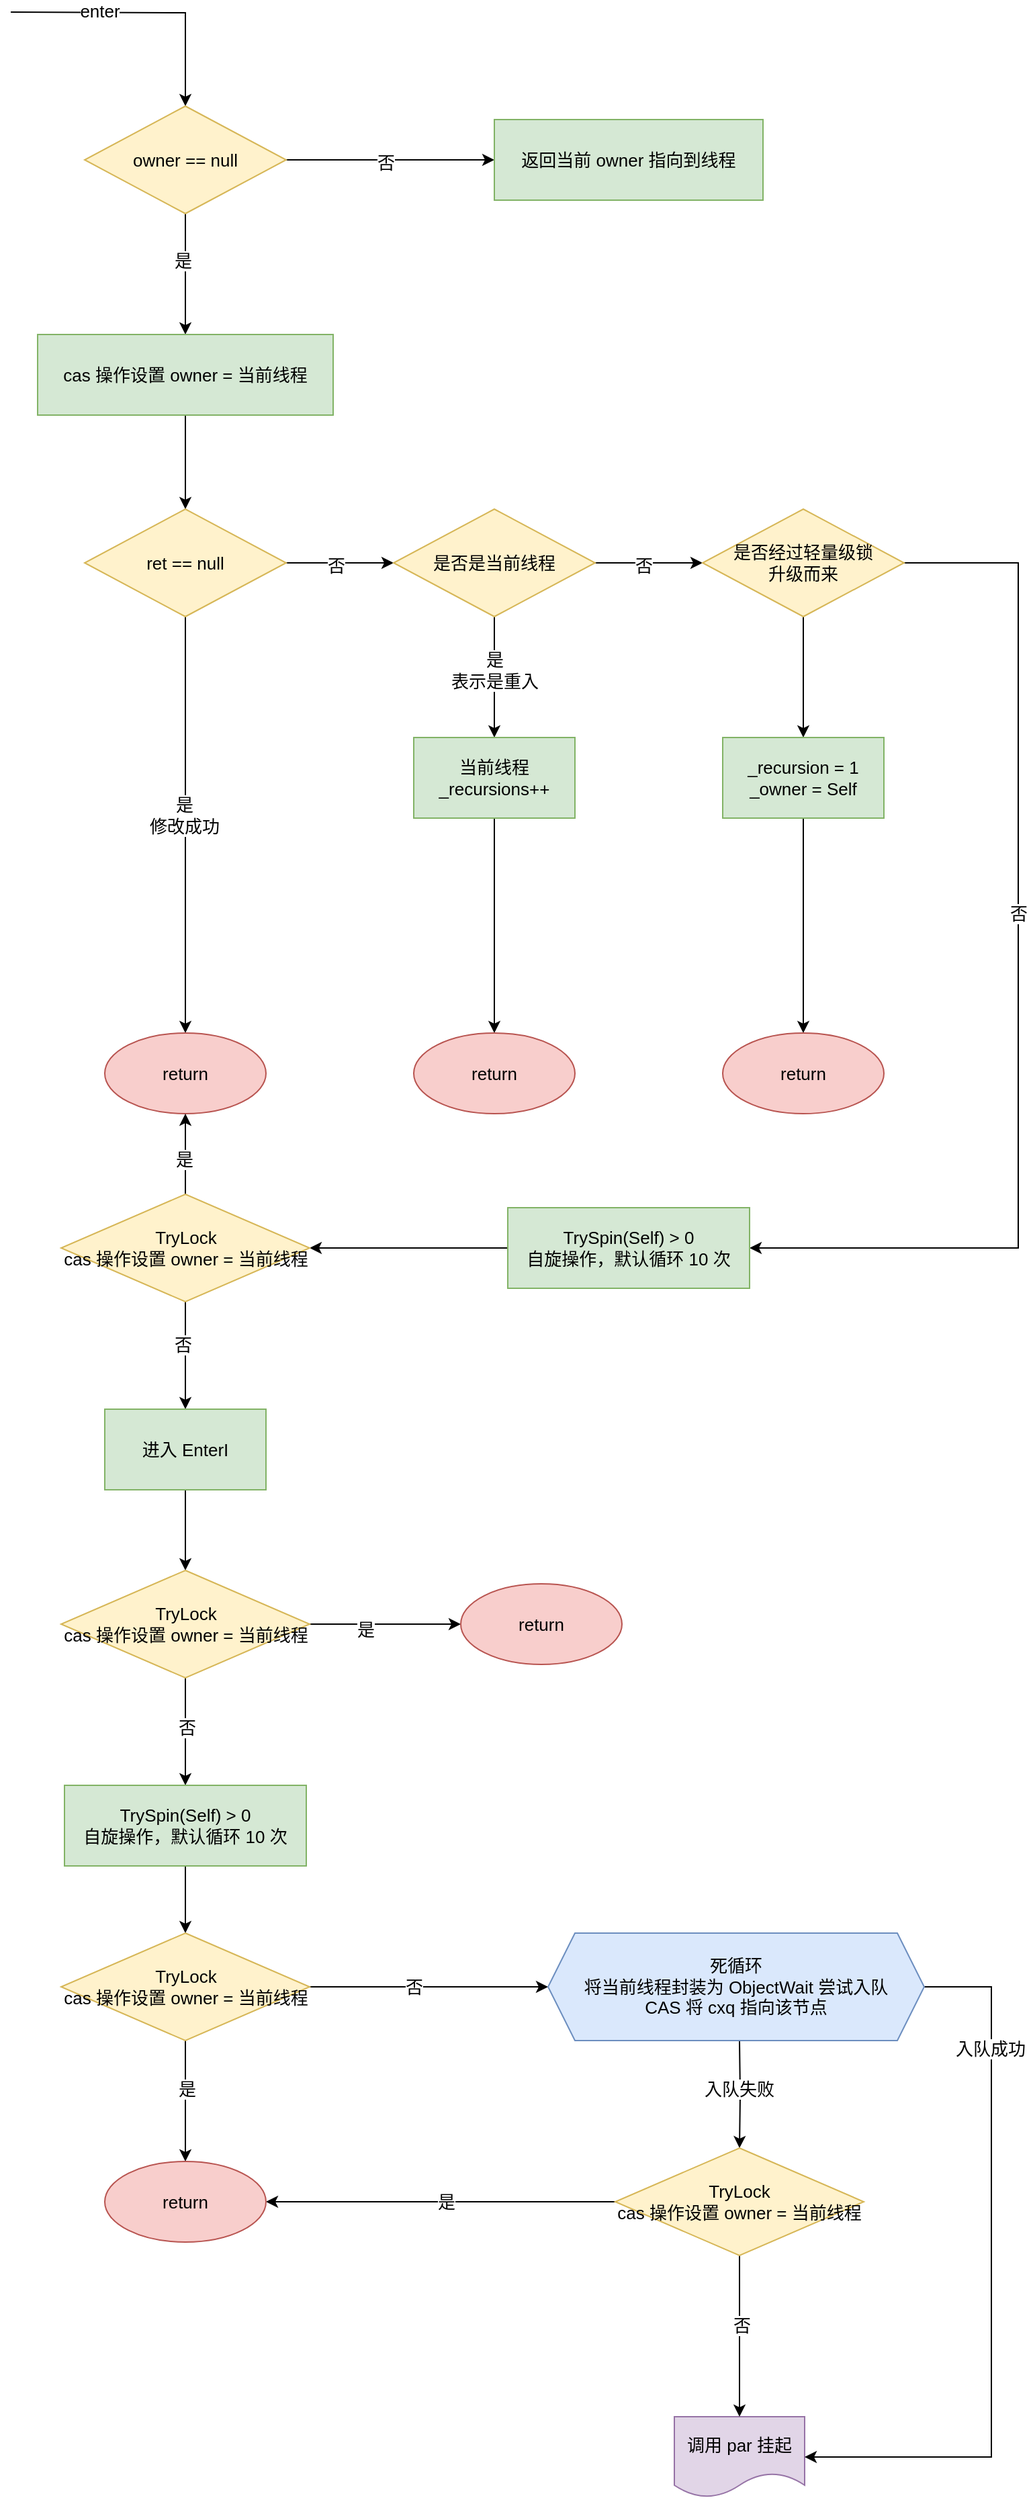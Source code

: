 <mxfile version="20.6.2" type="github">
  <diagram id="VyU8XYKOleGl__aWGSRd" name="第 1 页">
    <mxGraphModel dx="1186" dy="733" grid="1" gridSize="10" guides="1" tooltips="1" connect="1" arrows="1" fold="1" page="1" pageScale="1" pageWidth="827" pageHeight="1169" math="0" shadow="0">
      <root>
        <mxCell id="0" />
        <mxCell id="1" parent="0" />
        <mxCell id="Ho8h_6Hgs806xJqop72o-6" value="" style="edgeStyle=orthogonalEdgeStyle;rounded=0;orthogonalLoop=1;jettySize=auto;html=1;labelBackgroundColor=none;fontSize=13;fontColor=#000000;startArrow=none;startFill=0;endArrow=classic;endFill=1;exitX=0.5;exitY=1;exitDx=0;exitDy=0;" edge="1" parent="1" source="Ho8h_6Hgs806xJqop72o-34" target="Ho8h_6Hgs806xJqop72o-5">
          <mxGeometry relative="1" as="geometry">
            <mxPoint x="250" y="290" as="sourcePoint" />
          </mxGeometry>
        </mxCell>
        <mxCell id="Ho8h_6Hgs806xJqop72o-7" value="是" style="edgeLabel;html=1;align=center;verticalAlign=middle;resizable=0;points=[];fontSize=13;fontColor=#000000;" vertex="1" connectable="0" parent="Ho8h_6Hgs806xJqop72o-6">
          <mxGeometry x="-0.222" y="-2" relative="1" as="geometry">
            <mxPoint as="offset" />
          </mxGeometry>
        </mxCell>
        <mxCell id="Ho8h_6Hgs806xJqop72o-8" style="edgeStyle=orthogonalEdgeStyle;rounded=0;orthogonalLoop=1;jettySize=auto;html=1;exitX=1;exitY=0.5;exitDx=0;exitDy=0;labelBackgroundColor=none;fontSize=13;fontColor=#000000;startArrow=none;startFill=0;endArrow=classic;endFill=1;" edge="1" parent="1" source="Ho8h_6Hgs806xJqop72o-34" target="Ho8h_6Hgs806xJqop72o-3">
          <mxGeometry relative="1" as="geometry">
            <mxPoint x="340" y="250" as="sourcePoint" />
          </mxGeometry>
        </mxCell>
        <mxCell id="Ho8h_6Hgs806xJqop72o-9" value="否" style="edgeLabel;html=1;align=center;verticalAlign=middle;resizable=0;points=[];fontSize=13;fontColor=#000000;" vertex="1" connectable="0" parent="Ho8h_6Hgs806xJqop72o-8">
          <mxGeometry x="-0.043" y="-2" relative="1" as="geometry">
            <mxPoint as="offset" />
          </mxGeometry>
        </mxCell>
        <mxCell id="Ho8h_6Hgs806xJqop72o-2" value="" style="endArrow=classic;html=1;rounded=0;labelBackgroundColor=none;fontSize=13;fontColor=#000000;entryX=0.5;entryY=0;entryDx=0;entryDy=0;edgeStyle=orthogonalEdgeStyle;" edge="1" parent="1" target="Ho8h_6Hgs806xJqop72o-34">
          <mxGeometry x="-0.3" y="10" width="50" height="50" relative="1" as="geometry">
            <mxPoint x="120" y="140" as="sourcePoint" />
            <mxPoint x="250" y="210" as="targetPoint" />
            <mxPoint as="offset" />
          </mxGeometry>
        </mxCell>
        <mxCell id="Ho8h_6Hgs806xJqop72o-10" value="enter" style="edgeLabel;html=1;align=center;verticalAlign=middle;resizable=0;points=[];fontSize=13;fontColor=#000000;" vertex="1" connectable="0" parent="Ho8h_6Hgs806xJqop72o-2">
          <mxGeometry x="-0.41" y="-3" relative="1" as="geometry">
            <mxPoint x="7" y="-4" as="offset" />
          </mxGeometry>
        </mxCell>
        <mxCell id="Ho8h_6Hgs806xJqop72o-3" value="返回当前 owner 指向到线程" style="whiteSpace=wrap;html=1;fontSize=13;fillColor=#d5e8d4;labelBackgroundColor=none;strokeColor=#82b366;" vertex="1" parent="1">
          <mxGeometry x="480" y="220" width="200" height="60" as="geometry" />
        </mxCell>
        <mxCell id="Ho8h_6Hgs806xJqop72o-12" value="" style="edgeStyle=orthogonalEdgeStyle;rounded=0;orthogonalLoop=1;jettySize=auto;html=1;labelBackgroundColor=none;fontSize=13;fontColor=#000000;startArrow=none;startFill=0;endArrow=classic;endFill=1;" edge="1" parent="1" source="Ho8h_6Hgs806xJqop72o-5" target="Ho8h_6Hgs806xJqop72o-11">
          <mxGeometry relative="1" as="geometry" />
        </mxCell>
        <mxCell id="Ho8h_6Hgs806xJqop72o-5" value="cas 操作设置 owner = 当前线程" style="whiteSpace=wrap;html=1;fontSize=13;fillColor=#d5e8d4;labelBackgroundColor=none;strokeColor=#82b366;" vertex="1" parent="1">
          <mxGeometry x="140" y="380" width="220" height="60" as="geometry" />
        </mxCell>
        <mxCell id="Ho8h_6Hgs806xJqop72o-16" value="" style="edgeStyle=orthogonalEdgeStyle;rounded=0;orthogonalLoop=1;jettySize=auto;html=1;labelBackgroundColor=none;fontSize=13;fontColor=#000000;startArrow=none;startFill=0;endArrow=classic;endFill=1;" edge="1" parent="1" source="Ho8h_6Hgs806xJqop72o-11" target="Ho8h_6Hgs806xJqop72o-15">
          <mxGeometry relative="1" as="geometry" />
        </mxCell>
        <mxCell id="Ho8h_6Hgs806xJqop72o-17" value="是&lt;br&gt;修改成功" style="edgeLabel;html=1;align=center;verticalAlign=middle;resizable=0;points=[];fontSize=13;fontColor=#000000;" vertex="1" connectable="0" parent="Ho8h_6Hgs806xJqop72o-16">
          <mxGeometry x="-0.044" y="-1" relative="1" as="geometry">
            <mxPoint as="offset" />
          </mxGeometry>
        </mxCell>
        <mxCell id="Ho8h_6Hgs806xJqop72o-20" style="edgeStyle=orthogonalEdgeStyle;rounded=0;orthogonalLoop=1;jettySize=auto;html=1;exitX=1;exitY=0.5;exitDx=0;exitDy=0;labelBackgroundColor=none;fontSize=13;fontColor=#000000;startArrow=none;startFill=0;endArrow=classic;endFill=1;" edge="1" parent="1" source="Ho8h_6Hgs806xJqop72o-11" target="Ho8h_6Hgs806xJqop72o-18">
          <mxGeometry relative="1" as="geometry" />
        </mxCell>
        <mxCell id="Ho8h_6Hgs806xJqop72o-21" value="否" style="edgeLabel;html=1;align=center;verticalAlign=middle;resizable=0;points=[];fontSize=13;fontColor=#000000;" vertex="1" connectable="0" parent="Ho8h_6Hgs806xJqop72o-20">
          <mxGeometry x="-0.075" y="-2" relative="1" as="geometry">
            <mxPoint as="offset" />
          </mxGeometry>
        </mxCell>
        <mxCell id="Ho8h_6Hgs806xJqop72o-11" value="ret == null" style="rhombus;whiteSpace=wrap;html=1;fontSize=13;fillColor=#fff2cc;labelBackgroundColor=none;strokeColor=#d6b656;" vertex="1" parent="1">
          <mxGeometry x="175" y="510" width="150" height="80" as="geometry" />
        </mxCell>
        <mxCell id="Ho8h_6Hgs806xJqop72o-15" value="return" style="ellipse;whiteSpace=wrap;html=1;fontSize=13;fillColor=#f8cecc;labelBackgroundColor=none;strokeColor=#b85450;" vertex="1" parent="1">
          <mxGeometry x="190" y="900" width="120" height="60" as="geometry" />
        </mxCell>
        <mxCell id="Ho8h_6Hgs806xJqop72o-25" style="edgeStyle=orthogonalEdgeStyle;rounded=0;orthogonalLoop=1;jettySize=auto;html=1;exitX=0.5;exitY=1;exitDx=0;exitDy=0;entryX=0.5;entryY=0;entryDx=0;entryDy=0;labelBackgroundColor=none;fontSize=13;fontColor=#000000;startArrow=none;startFill=0;endArrow=classic;endFill=1;" edge="1" parent="1" source="Ho8h_6Hgs806xJqop72o-18" target="Ho8h_6Hgs806xJqop72o-24">
          <mxGeometry relative="1" as="geometry" />
        </mxCell>
        <mxCell id="Ho8h_6Hgs806xJqop72o-28" value="是&lt;br&gt;表示是重入" style="edgeLabel;html=1;align=center;verticalAlign=middle;resizable=0;points=[];fontSize=13;fontColor=#000000;" vertex="1" connectable="0" parent="Ho8h_6Hgs806xJqop72o-25">
          <mxGeometry x="-0.111" relative="1" as="geometry">
            <mxPoint as="offset" />
          </mxGeometry>
        </mxCell>
        <mxCell id="Ho8h_6Hgs806xJqop72o-30" value="" style="edgeStyle=orthogonalEdgeStyle;rounded=0;orthogonalLoop=1;jettySize=auto;html=1;labelBackgroundColor=none;fontSize=13;fontColor=#000000;startArrow=none;startFill=0;endArrow=classic;endFill=1;" edge="1" parent="1" source="Ho8h_6Hgs806xJqop72o-18" target="Ho8h_6Hgs806xJqop72o-29">
          <mxGeometry relative="1" as="geometry" />
        </mxCell>
        <mxCell id="Ho8h_6Hgs806xJqop72o-31" value="否" style="edgeLabel;html=1;align=center;verticalAlign=middle;resizable=0;points=[];fontSize=13;fontColor=#000000;" vertex="1" connectable="0" parent="Ho8h_6Hgs806xJqop72o-30">
          <mxGeometry x="-0.1" y="-2" relative="1" as="geometry">
            <mxPoint as="offset" />
          </mxGeometry>
        </mxCell>
        <mxCell id="Ho8h_6Hgs806xJqop72o-18" value="是否是当前线程" style="rhombus;whiteSpace=wrap;html=1;fontSize=13;fillColor=#fff2cc;labelBackgroundColor=none;strokeColor=#d6b656;" vertex="1" parent="1">
          <mxGeometry x="405" y="510" width="150" height="80" as="geometry" />
        </mxCell>
        <mxCell id="Ho8h_6Hgs806xJqop72o-89" style="edgeStyle=orthogonalEdgeStyle;rounded=0;orthogonalLoop=1;jettySize=auto;html=1;exitX=0.5;exitY=1;exitDx=0;exitDy=0;entryX=0.5;entryY=0;entryDx=0;entryDy=0;labelBackgroundColor=none;fontSize=13;fontColor=#000000;startArrow=none;startFill=0;endArrow=classic;endFill=1;" edge="1" parent="1" source="Ho8h_6Hgs806xJqop72o-24" target="Ho8h_6Hgs806xJqop72o-88">
          <mxGeometry relative="1" as="geometry" />
        </mxCell>
        <mxCell id="Ho8h_6Hgs806xJqop72o-24" value="当前线程 _recursions++" style="whiteSpace=wrap;html=1;fontSize=13;fillColor=#d5e8d4;labelBackgroundColor=none;strokeColor=#82b366;" vertex="1" parent="1">
          <mxGeometry x="420" y="680" width="120" height="60" as="geometry" />
        </mxCell>
        <mxCell id="Ho8h_6Hgs806xJqop72o-33" value="" style="edgeStyle=orthogonalEdgeStyle;rounded=0;orthogonalLoop=1;jettySize=auto;html=1;labelBackgroundColor=none;fontSize=13;fontColor=#000000;startArrow=none;startFill=0;endArrow=classic;endFill=1;" edge="1" parent="1" source="Ho8h_6Hgs806xJqop72o-29" target="Ho8h_6Hgs806xJqop72o-32">
          <mxGeometry relative="1" as="geometry" />
        </mxCell>
        <mxCell id="Ho8h_6Hgs806xJqop72o-36" style="edgeStyle=orthogonalEdgeStyle;rounded=0;orthogonalLoop=1;jettySize=auto;html=1;exitX=1;exitY=0.5;exitDx=0;exitDy=0;labelBackgroundColor=none;fontSize=13;fontColor=#000000;startArrow=none;startFill=0;endArrow=classic;endFill=1;entryX=1;entryY=0.5;entryDx=0;entryDy=0;" edge="1" parent="1" source="Ho8h_6Hgs806xJqop72o-29" target="Ho8h_6Hgs806xJqop72o-49">
          <mxGeometry relative="1" as="geometry">
            <mxPoint x="680" y="1060" as="targetPoint" />
            <Array as="points">
              <mxPoint x="870" y="550" />
              <mxPoint x="870" y="1060" />
              <mxPoint x="720" y="1060" />
            </Array>
          </mxGeometry>
        </mxCell>
        <mxCell id="Ho8h_6Hgs806xJqop72o-39" value="否" style="edgeLabel;html=1;align=center;verticalAlign=middle;resizable=0;points=[];fontSize=13;fontColor=#000000;" vertex="1" connectable="0" parent="Ho8h_6Hgs806xJqop72o-36">
          <mxGeometry x="-0.131" relative="1" as="geometry">
            <mxPoint as="offset" />
          </mxGeometry>
        </mxCell>
        <mxCell id="Ho8h_6Hgs806xJqop72o-29" value="是否经过轻量级锁&lt;br&gt;升级而来" style="rhombus;whiteSpace=wrap;html=1;fontSize=13;fillColor=#fff2cc;labelBackgroundColor=none;strokeColor=#d6b656;" vertex="1" parent="1">
          <mxGeometry x="635" y="510" width="150" height="80" as="geometry" />
        </mxCell>
        <mxCell id="Ho8h_6Hgs806xJqop72o-91" value="" style="edgeStyle=orthogonalEdgeStyle;rounded=0;orthogonalLoop=1;jettySize=auto;html=1;labelBackgroundColor=none;fontSize=13;fontColor=#000000;startArrow=none;startFill=0;endArrow=classic;endFill=1;" edge="1" parent="1" source="Ho8h_6Hgs806xJqop72o-32" target="Ho8h_6Hgs806xJqop72o-90">
          <mxGeometry relative="1" as="geometry" />
        </mxCell>
        <mxCell id="Ho8h_6Hgs806xJqop72o-32" value="_recursion = 1&lt;br&gt;_owner = Self" style="whiteSpace=wrap;html=1;fontSize=13;fillColor=#d5e8d4;labelBackgroundColor=none;strokeColor=#82b366;" vertex="1" parent="1">
          <mxGeometry x="650" y="680" width="120" height="60" as="geometry" />
        </mxCell>
        <mxCell id="Ho8h_6Hgs806xJqop72o-34" value="owner == null" style="rhombus;whiteSpace=wrap;html=1;fontSize=13;fillColor=#fff2cc;labelBackgroundColor=none;strokeColor=#d6b656;" vertex="1" parent="1">
          <mxGeometry x="175" y="210" width="150" height="80" as="geometry" />
        </mxCell>
        <mxCell id="Ho8h_6Hgs806xJqop72o-44" value="" style="edgeStyle=orthogonalEdgeStyle;rounded=0;orthogonalLoop=1;jettySize=auto;html=1;labelBackgroundColor=none;fontSize=13;fontColor=#000000;startArrow=none;startFill=0;endArrow=classic;endFill=1;exitX=0;exitY=0.5;exitDx=0;exitDy=0;entryX=1;entryY=0.5;entryDx=0;entryDy=0;" edge="1" parent="1" source="Ho8h_6Hgs806xJqop72o-49" target="Ho8h_6Hgs806xJqop72o-51">
          <mxGeometry relative="1" as="geometry">
            <mxPoint x="530" y="1060" as="sourcePoint" />
            <mxPoint x="358.75" y="1060" as="targetPoint" />
          </mxGeometry>
        </mxCell>
        <mxCell id="Ho8h_6Hgs806xJqop72o-46" style="edgeStyle=orthogonalEdgeStyle;rounded=0;orthogonalLoop=1;jettySize=auto;html=1;exitX=0.5;exitY=0;exitDx=0;exitDy=0;entryX=0.5;entryY=1;entryDx=0;entryDy=0;labelBackgroundColor=none;fontSize=13;fontColor=#000000;startArrow=none;startFill=0;endArrow=classic;endFill=1;" edge="1" parent="1" source="Ho8h_6Hgs806xJqop72o-51" target="Ho8h_6Hgs806xJqop72o-15">
          <mxGeometry relative="1" as="geometry">
            <mxPoint x="250" y="1030" as="sourcePoint" />
          </mxGeometry>
        </mxCell>
        <mxCell id="Ho8h_6Hgs806xJqop72o-53" value="是" style="edgeLabel;html=1;align=center;verticalAlign=middle;resizable=0;points=[];fontSize=13;fontColor=#000000;" vertex="1" connectable="0" parent="Ho8h_6Hgs806xJqop72o-46">
          <mxGeometry x="-0.133" y="-4" relative="1" as="geometry">
            <mxPoint x="-5" as="offset" />
          </mxGeometry>
        </mxCell>
        <mxCell id="Ho8h_6Hgs806xJqop72o-49" value="TrySpin(Self) &amp;gt; 0&lt;br&gt;自旋操作，默认循环 10 次" style="rounded=0;whiteSpace=wrap;html=1;labelBackgroundColor=none;fontSize=13;fillColor=#d5e8d4;strokeColor=#82b366;" vertex="1" parent="1">
          <mxGeometry x="490" y="1030" width="180" height="60" as="geometry" />
        </mxCell>
        <mxCell id="Ho8h_6Hgs806xJqop72o-55" style="edgeStyle=orthogonalEdgeStyle;rounded=0;orthogonalLoop=1;jettySize=auto;html=1;exitX=0.5;exitY=1;exitDx=0;exitDy=0;labelBackgroundColor=none;fontSize=13;fontColor=#000000;startArrow=none;startFill=0;endArrow=classic;endFill=1;" edge="1" parent="1" source="Ho8h_6Hgs806xJqop72o-51" target="Ho8h_6Hgs806xJqop72o-54">
          <mxGeometry relative="1" as="geometry" />
        </mxCell>
        <mxCell id="Ho8h_6Hgs806xJqop72o-63" value="否" style="edgeLabel;html=1;align=center;verticalAlign=middle;resizable=0;points=[];fontSize=13;fontColor=#000000;" vertex="1" connectable="0" parent="Ho8h_6Hgs806xJqop72o-55">
          <mxGeometry x="-0.2" y="-2" relative="1" as="geometry">
            <mxPoint as="offset" />
          </mxGeometry>
        </mxCell>
        <mxCell id="Ho8h_6Hgs806xJqop72o-51" value="TryLock&lt;br&gt;cas 操作设置 owner = 当前线程" style="rhombus;whiteSpace=wrap;html=1;fontSize=13;fillColor=#fff2cc;labelBackgroundColor=none;strokeColor=#d6b656;" vertex="1" parent="1">
          <mxGeometry x="157.5" y="1020" width="185" height="80" as="geometry" />
        </mxCell>
        <mxCell id="Ho8h_6Hgs806xJqop72o-58" style="edgeStyle=orthogonalEdgeStyle;rounded=0;orthogonalLoop=1;jettySize=auto;html=1;exitX=0.5;exitY=1;exitDx=0;exitDy=0;entryX=0.5;entryY=0;entryDx=0;entryDy=0;labelBackgroundColor=none;fontSize=13;fontColor=#000000;startArrow=none;startFill=0;endArrow=classic;endFill=1;" edge="1" parent="1" source="Ho8h_6Hgs806xJqop72o-54" target="Ho8h_6Hgs806xJqop72o-56">
          <mxGeometry relative="1" as="geometry" />
        </mxCell>
        <mxCell id="Ho8h_6Hgs806xJqop72o-54" value="进入 EnterI" style="whiteSpace=wrap;html=1;fontSize=13;labelBackgroundColor=none;fillColor=#d5e8d4;strokeColor=#82b366;" vertex="1" parent="1">
          <mxGeometry x="190" y="1180" width="120" height="60" as="geometry" />
        </mxCell>
        <mxCell id="Ho8h_6Hgs806xJqop72o-65" style="edgeStyle=orthogonalEdgeStyle;rounded=0;orthogonalLoop=1;jettySize=auto;html=1;exitX=0.5;exitY=1;exitDx=0;exitDy=0;labelBackgroundColor=none;fontSize=13;fontColor=#000000;startArrow=none;startFill=0;endArrow=classic;endFill=1;" edge="1" parent="1" source="Ho8h_6Hgs806xJqop72o-56" target="Ho8h_6Hgs806xJqop72o-64">
          <mxGeometry relative="1" as="geometry" />
        </mxCell>
        <mxCell id="Ho8h_6Hgs806xJqop72o-66" value="否" style="edgeLabel;html=1;align=center;verticalAlign=middle;resizable=0;points=[];fontSize=13;fontColor=#000000;" vertex="1" connectable="0" parent="Ho8h_6Hgs806xJqop72o-65">
          <mxGeometry x="-0.075" y="1" relative="1" as="geometry">
            <mxPoint as="offset" />
          </mxGeometry>
        </mxCell>
        <mxCell id="Ho8h_6Hgs806xJqop72o-84" value="" style="edgeStyle=orthogonalEdgeStyle;rounded=0;orthogonalLoop=1;jettySize=auto;html=1;labelBackgroundColor=none;fontSize=13;fontColor=#000000;startArrow=none;startFill=0;endArrow=classic;endFill=1;" edge="1" parent="1" source="Ho8h_6Hgs806xJqop72o-56" target="Ho8h_6Hgs806xJqop72o-83">
          <mxGeometry relative="1" as="geometry" />
        </mxCell>
        <mxCell id="Ho8h_6Hgs806xJqop72o-85" value="是" style="edgeLabel;html=1;align=center;verticalAlign=middle;resizable=0;points=[];fontSize=13;fontColor=#000000;" vertex="1" connectable="0" parent="Ho8h_6Hgs806xJqop72o-84">
          <mxGeometry x="-0.262" y="-4" relative="1" as="geometry">
            <mxPoint as="offset" />
          </mxGeometry>
        </mxCell>
        <mxCell id="Ho8h_6Hgs806xJqop72o-56" value="TryLock&lt;br&gt;cas 操作设置 owner = 当前线程" style="rhombus;whiteSpace=wrap;html=1;fontSize=13;fillColor=#fff2cc;labelBackgroundColor=none;strokeColor=#d6b656;" vertex="1" parent="1">
          <mxGeometry x="157.5" y="1300" width="185" height="80" as="geometry" />
        </mxCell>
        <mxCell id="Ho8h_6Hgs806xJqop72o-68" style="edgeStyle=orthogonalEdgeStyle;rounded=0;orthogonalLoop=1;jettySize=auto;html=1;exitX=0.5;exitY=1;exitDx=0;exitDy=0;entryX=0.5;entryY=0;entryDx=0;entryDy=0;labelBackgroundColor=none;fontSize=13;fontColor=#000000;startArrow=none;startFill=0;endArrow=classic;endFill=1;" edge="1" parent="1" source="Ho8h_6Hgs806xJqop72o-64" target="Ho8h_6Hgs806xJqop72o-67">
          <mxGeometry relative="1" as="geometry" />
        </mxCell>
        <mxCell id="Ho8h_6Hgs806xJqop72o-64" value="TrySpin(Self) &amp;gt; 0&lt;br&gt;自旋操作，默认循环 10 次" style="rounded=0;whiteSpace=wrap;html=1;labelBackgroundColor=none;fontSize=13;fillColor=#d5e8d4;strokeColor=#82b366;" vertex="1" parent="1">
          <mxGeometry x="160" y="1460" width="180" height="60" as="geometry" />
        </mxCell>
        <mxCell id="Ho8h_6Hgs806xJqop72o-73" value="" style="edgeStyle=orthogonalEdgeStyle;rounded=0;orthogonalLoop=1;jettySize=auto;html=1;labelBackgroundColor=none;fontSize=13;fontColor=#000000;startArrow=none;startFill=0;endArrow=classic;endFill=1;" edge="1" parent="1" source="Ho8h_6Hgs806xJqop72o-67" target="Ho8h_6Hgs806xJqop72o-104">
          <mxGeometry relative="1" as="geometry">
            <mxPoint x="570" y="1610" as="targetPoint" />
          </mxGeometry>
        </mxCell>
        <mxCell id="Ho8h_6Hgs806xJqop72o-96" value="否" style="edgeLabel;html=1;align=center;verticalAlign=middle;resizable=0;points=[];fontSize=13;fontColor=#000000;" vertex="1" connectable="0" parent="Ho8h_6Hgs806xJqop72o-73">
          <mxGeometry x="-0.145" relative="1" as="geometry">
            <mxPoint x="1" as="offset" />
          </mxGeometry>
        </mxCell>
        <mxCell id="Ho8h_6Hgs806xJqop72o-87" value="" style="edgeStyle=orthogonalEdgeStyle;rounded=0;orthogonalLoop=1;jettySize=auto;html=1;labelBackgroundColor=none;fontSize=13;fontColor=#000000;startArrow=none;startFill=0;endArrow=classic;endFill=1;" edge="1" parent="1" source="Ho8h_6Hgs806xJqop72o-67" target="Ho8h_6Hgs806xJqop72o-86">
          <mxGeometry relative="1" as="geometry" />
        </mxCell>
        <mxCell id="Ho8h_6Hgs806xJqop72o-95" value="是" style="edgeLabel;html=1;align=center;verticalAlign=middle;resizable=0;points=[];fontSize=13;fontColor=#000000;" vertex="1" connectable="0" parent="Ho8h_6Hgs806xJqop72o-87">
          <mxGeometry x="-0.2" y="1" relative="1" as="geometry">
            <mxPoint as="offset" />
          </mxGeometry>
        </mxCell>
        <mxCell id="Ho8h_6Hgs806xJqop72o-67" value="TryLock&lt;br&gt;cas 操作设置 owner = 当前线程" style="rhombus;whiteSpace=wrap;html=1;fontSize=13;fillColor=#fff2cc;labelBackgroundColor=none;strokeColor=#d6b656;" vertex="1" parent="1">
          <mxGeometry x="157.5" y="1570" width="185" height="80" as="geometry" />
        </mxCell>
        <mxCell id="Ho8h_6Hgs806xJqop72o-79" style="edgeStyle=orthogonalEdgeStyle;rounded=0;orthogonalLoop=1;jettySize=auto;html=1;exitX=0.5;exitY=1;exitDx=0;exitDy=0;entryX=0.5;entryY=0;entryDx=0;entryDy=0;labelBackgroundColor=none;fontSize=13;fontColor=#000000;startArrow=none;startFill=0;endArrow=classic;endFill=1;" edge="1" parent="1" target="Ho8h_6Hgs806xJqop72o-78">
          <mxGeometry relative="1" as="geometry">
            <mxPoint x="662.5" y="1650" as="sourcePoint" />
          </mxGeometry>
        </mxCell>
        <mxCell id="Ho8h_6Hgs806xJqop72o-100" value="入队失败" style="edgeLabel;html=1;align=center;verticalAlign=middle;resizable=0;points=[];fontSize=13;fontColor=#000000;" vertex="1" connectable="0" parent="Ho8h_6Hgs806xJqop72o-79">
          <mxGeometry x="-0.1" y="-1" relative="1" as="geometry">
            <mxPoint as="offset" />
          </mxGeometry>
        </mxCell>
        <mxCell id="Ho8h_6Hgs806xJqop72o-76" value="调用 par&amp;nbsp;挂起" style="shape=document;whiteSpace=wrap;html=1;boundedLbl=1;labelBackgroundColor=none;fontSize=13;fillColor=#e1d5e7;strokeColor=#9673a6;" vertex="1" parent="1">
          <mxGeometry x="614" y="1930" width="97" height="60" as="geometry" />
        </mxCell>
        <mxCell id="Ho8h_6Hgs806xJqop72o-80" style="edgeStyle=orthogonalEdgeStyle;rounded=0;orthogonalLoop=1;jettySize=auto;html=1;exitX=0.5;exitY=1;exitDx=0;exitDy=0;labelBackgroundColor=none;fontSize=13;fontColor=#000000;startArrow=none;startFill=0;endArrow=classic;endFill=1;" edge="1" parent="1" source="Ho8h_6Hgs806xJqop72o-78" target="Ho8h_6Hgs806xJqop72o-76">
          <mxGeometry relative="1" as="geometry" />
        </mxCell>
        <mxCell id="Ho8h_6Hgs806xJqop72o-94" value="否" style="edgeLabel;html=1;align=center;verticalAlign=middle;resizable=0;points=[];fontSize=13;fontColor=#000000;" vertex="1" connectable="0" parent="Ho8h_6Hgs806xJqop72o-80">
          <mxGeometry x="-0.133" y="1" relative="1" as="geometry">
            <mxPoint as="offset" />
          </mxGeometry>
        </mxCell>
        <mxCell id="Ho8h_6Hgs806xJqop72o-92" style="edgeStyle=orthogonalEdgeStyle;rounded=0;orthogonalLoop=1;jettySize=auto;html=1;exitX=0;exitY=0.5;exitDx=0;exitDy=0;labelBackgroundColor=none;fontSize=13;fontColor=#000000;startArrow=none;startFill=0;endArrow=classic;endFill=1;" edge="1" parent="1" source="Ho8h_6Hgs806xJqop72o-78" target="Ho8h_6Hgs806xJqop72o-86">
          <mxGeometry relative="1" as="geometry" />
        </mxCell>
        <mxCell id="Ho8h_6Hgs806xJqop72o-93" value="是" style="edgeLabel;html=1;align=center;verticalAlign=middle;resizable=0;points=[];fontSize=13;fontColor=#000000;" vertex="1" connectable="0" parent="Ho8h_6Hgs806xJqop72o-92">
          <mxGeometry x="-0.031" relative="1" as="geometry">
            <mxPoint as="offset" />
          </mxGeometry>
        </mxCell>
        <mxCell id="Ho8h_6Hgs806xJqop72o-78" value="TryLock&lt;br&gt;cas 操作设置 owner = 当前线程" style="rhombus;whiteSpace=wrap;html=1;fontSize=13;fillColor=#fff2cc;labelBackgroundColor=none;strokeColor=#d6b656;" vertex="1" parent="1">
          <mxGeometry x="570" y="1730" width="185" height="80" as="geometry" />
        </mxCell>
        <mxCell id="Ho8h_6Hgs806xJqop72o-83" value="return" style="ellipse;whiteSpace=wrap;html=1;fontSize=13;labelBackgroundColor=none;fillColor=#f8cecc;strokeColor=#b85450;" vertex="1" parent="1">
          <mxGeometry x="455" y="1310" width="120" height="60" as="geometry" />
        </mxCell>
        <mxCell id="Ho8h_6Hgs806xJqop72o-86" value="return" style="ellipse;whiteSpace=wrap;html=1;fontSize=13;labelBackgroundColor=none;fillColor=#f8cecc;strokeColor=#b85450;" vertex="1" parent="1">
          <mxGeometry x="190" y="1740" width="120" height="60" as="geometry" />
        </mxCell>
        <mxCell id="Ho8h_6Hgs806xJqop72o-88" value="return" style="ellipse;whiteSpace=wrap;html=1;fontSize=13;fillColor=#f8cecc;labelBackgroundColor=none;strokeColor=#b85450;" vertex="1" parent="1">
          <mxGeometry x="420" y="900" width="120" height="60" as="geometry" />
        </mxCell>
        <mxCell id="Ho8h_6Hgs806xJqop72o-90" value="return" style="ellipse;whiteSpace=wrap;html=1;fontSize=13;fillColor=#f8cecc;labelBackgroundColor=none;strokeColor=#b85450;" vertex="1" parent="1">
          <mxGeometry x="650" y="900" width="120" height="60" as="geometry" />
        </mxCell>
        <mxCell id="Ho8h_6Hgs806xJqop72o-105" style="edgeStyle=orthogonalEdgeStyle;rounded=0;orthogonalLoop=1;jettySize=auto;html=1;exitX=1;exitY=0.5;exitDx=0;exitDy=0;entryX=1;entryY=0.5;entryDx=0;entryDy=0;labelBackgroundColor=none;fontSize=13;fontColor=#000000;startArrow=none;startFill=0;endArrow=classic;endFill=1;" edge="1" parent="1" source="Ho8h_6Hgs806xJqop72o-104" target="Ho8h_6Hgs806xJqop72o-76">
          <mxGeometry relative="1" as="geometry">
            <Array as="points">
              <mxPoint x="850" y="1610" />
              <mxPoint x="850" y="1960" />
            </Array>
          </mxGeometry>
        </mxCell>
        <mxCell id="Ho8h_6Hgs806xJqop72o-106" value="入队成功" style="edgeLabel;html=1;align=center;verticalAlign=middle;resizable=0;points=[];fontSize=13;fontColor=#000000;" vertex="1" connectable="0" parent="Ho8h_6Hgs806xJqop72o-105">
          <mxGeometry x="-0.645" y="-1" relative="1" as="geometry">
            <mxPoint as="offset" />
          </mxGeometry>
        </mxCell>
        <mxCell id="Ho8h_6Hgs806xJqop72o-104" value="死循环&lt;br&gt;将当前线程封装为 ObjectWait 尝试入队&lt;br&gt;CAS 将 cxq 指向该节点" style="shape=hexagon;perimeter=hexagonPerimeter2;whiteSpace=wrap;html=1;fixedSize=1;labelBackgroundColor=none;fontSize=13;fillColor=#dae8fc;strokeColor=#6c8ebf;" vertex="1" parent="1">
          <mxGeometry x="520" y="1570" width="280" height="80" as="geometry" />
        </mxCell>
      </root>
    </mxGraphModel>
  </diagram>
</mxfile>
